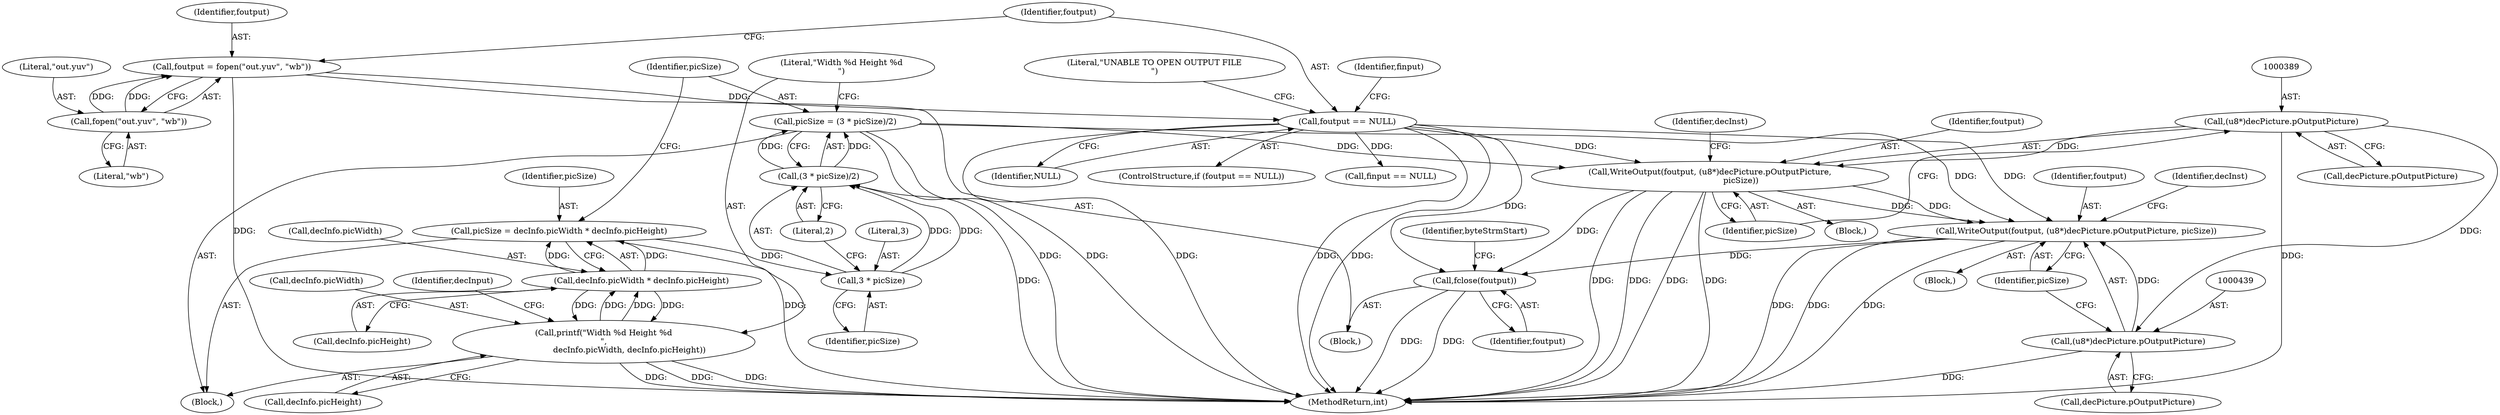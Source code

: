 digraph "0_Android_2b6f22dc64d456471a1dc6df09d515771d1427c8_1@API" {
"1000446" [label="(Call,fclose(foutput))"];
"1000436" [label="(Call,WriteOutput(foutput, (u8*)decPicture.pOutputPicture, picSize))"];
"1000165" [label="(Call,foutput == NULL)"];
"1000159" [label="(Call,foutput = fopen(\"out.yuv\", \"wb\"))"];
"1000161" [label="(Call,fopen(\"out.yuv\", \"wb\"))"];
"1000386" [label="(Call,WriteOutput(foutput, (u8*)decPicture.pOutputPicture,\n                        picSize))"];
"1000388" [label="(Call,(u8*)decPicture.pOutputPicture)"];
"1000303" [label="(Call,picSize = (3 * picSize)/2)"];
"1000305" [label="(Call,(3 * picSize)/2)"];
"1000306" [label="(Call,3 * picSize)"];
"1000294" [label="(Call,picSize = decInfo.picWidth * decInfo.picHeight)"];
"1000296" [label="(Call,decInfo.picWidth * decInfo.picHeight)"];
"1000310" [label="(Call,printf(\"Width %d Height %d\n\",\n                    decInfo.picWidth, decInfo.picHeight))"];
"1000438" [label="(Call,(u8*)decPicture.pOutputPicture)"];
"1000446" [label="(Call,fclose(foutput))"];
"1000309" [label="(Literal,2)"];
"1000297" [label="(Call,decInfo.picWidth)"];
"1000175" [label="(Identifier,finput)"];
"1000310" [label="(Call,printf(\"Width %d Height %d\n\",\n                    decInfo.picWidth, decInfo.picHeight))"];
"1000438" [label="(Call,(u8*)decPicture.pOutputPicture)"];
"1000386" [label="(Call,WriteOutput(foutput, (u8*)decPicture.pOutputPicture,\n                        picSize))"];
"1000437" [label="(Identifier,foutput)"];
"1000369" [label="(Block,)"];
"1000305" [label="(Call,(3 * picSize)/2)"];
"1000279" [label="(Block,)"];
"1000440" [label="(Call,decPicture.pOutputPicture)"];
"1000364" [label="(Identifier,decInst)"];
"1000390" [label="(Call,decPicture.pOutputPicture)"];
"1000294" [label="(Call,picSize = decInfo.picWidth * decInfo.picHeight)"];
"1000449" [label="(Identifier,byteStrmStart)"];
"1000163" [label="(Literal,\"wb\")"];
"1000315" [label="(Call,decInfo.picHeight)"];
"1000312" [label="(Call,decInfo.picWidth)"];
"1000162" [label="(Literal,\"out.yuv\")"];
"1000295" [label="(Identifier,picSize)"];
"1000452" [label="(MethodReturn,int)"];
"1000166" [label="(Identifier,foutput)"];
"1000160" [label="(Identifier,foutput)"];
"1000311" [label="(Literal,\"Width %d Height %d\n\")"];
"1000167" [label="(Identifier,NULL)"];
"1000303" [label="(Call,picSize = (3 * picSize)/2)"];
"1000307" [label="(Literal,3)"];
"1000393" [label="(Identifier,picSize)"];
"1000306" [label="(Call,3 * picSize)"];
"1000164" [label="(ControlStructure,if (foutput == NULL))"];
"1000387" [label="(Identifier,foutput)"];
"1000304" [label="(Identifier,picSize)"];
"1000170" [label="(Literal,\"UNABLE TO OPEN OUTPUT FILE\n\")"];
"1000419" [label="(Block,)"];
"1000300" [label="(Call,decInfo.picHeight)"];
"1000320" [label="(Identifier,decInput)"];
"1000132" [label="(Block,)"];
"1000447" [label="(Identifier,foutput)"];
"1000436" [label="(Call,WriteOutput(foutput, (u8*)decPicture.pOutputPicture, picSize))"];
"1000388" [label="(Call,(u8*)decPicture.pOutputPicture)"];
"1000308" [label="(Identifier,picSize)"];
"1000165" [label="(Call,foutput == NULL)"];
"1000296" [label="(Call,decInfo.picWidth * decInfo.picHeight)"];
"1000159" [label="(Call,foutput = fopen(\"out.yuv\", \"wb\"))"];
"1000443" [label="(Identifier,picSize)"];
"1000184" [label="(Call,finput == NULL)"];
"1000161" [label="(Call,fopen(\"out.yuv\", \"wb\"))"];
"1000414" [label="(Identifier,decInst)"];
"1000446" -> "1000132"  [label="AST: "];
"1000446" -> "1000447"  [label="CFG: "];
"1000447" -> "1000446"  [label="AST: "];
"1000449" -> "1000446"  [label="CFG: "];
"1000446" -> "1000452"  [label="DDG: "];
"1000446" -> "1000452"  [label="DDG: "];
"1000436" -> "1000446"  [label="DDG: "];
"1000165" -> "1000446"  [label="DDG: "];
"1000386" -> "1000446"  [label="DDG: "];
"1000436" -> "1000419"  [label="AST: "];
"1000436" -> "1000443"  [label="CFG: "];
"1000437" -> "1000436"  [label="AST: "];
"1000438" -> "1000436"  [label="AST: "];
"1000443" -> "1000436"  [label="AST: "];
"1000414" -> "1000436"  [label="CFG: "];
"1000436" -> "1000452"  [label="DDG: "];
"1000436" -> "1000452"  [label="DDG: "];
"1000436" -> "1000452"  [label="DDG: "];
"1000165" -> "1000436"  [label="DDG: "];
"1000386" -> "1000436"  [label="DDG: "];
"1000386" -> "1000436"  [label="DDG: "];
"1000438" -> "1000436"  [label="DDG: "];
"1000303" -> "1000436"  [label="DDG: "];
"1000165" -> "1000164"  [label="AST: "];
"1000165" -> "1000167"  [label="CFG: "];
"1000166" -> "1000165"  [label="AST: "];
"1000167" -> "1000165"  [label="AST: "];
"1000170" -> "1000165"  [label="CFG: "];
"1000175" -> "1000165"  [label="CFG: "];
"1000165" -> "1000452"  [label="DDG: "];
"1000165" -> "1000452"  [label="DDG: "];
"1000165" -> "1000452"  [label="DDG: "];
"1000159" -> "1000165"  [label="DDG: "];
"1000165" -> "1000184"  [label="DDG: "];
"1000165" -> "1000386"  [label="DDG: "];
"1000159" -> "1000132"  [label="AST: "];
"1000159" -> "1000161"  [label="CFG: "];
"1000160" -> "1000159"  [label="AST: "];
"1000161" -> "1000159"  [label="AST: "];
"1000166" -> "1000159"  [label="CFG: "];
"1000159" -> "1000452"  [label="DDG: "];
"1000161" -> "1000159"  [label="DDG: "];
"1000161" -> "1000159"  [label="DDG: "];
"1000161" -> "1000163"  [label="CFG: "];
"1000162" -> "1000161"  [label="AST: "];
"1000163" -> "1000161"  [label="AST: "];
"1000386" -> "1000369"  [label="AST: "];
"1000386" -> "1000393"  [label="CFG: "];
"1000387" -> "1000386"  [label="AST: "];
"1000388" -> "1000386"  [label="AST: "];
"1000393" -> "1000386"  [label="AST: "];
"1000364" -> "1000386"  [label="CFG: "];
"1000386" -> "1000452"  [label="DDG: "];
"1000386" -> "1000452"  [label="DDG: "];
"1000386" -> "1000452"  [label="DDG: "];
"1000386" -> "1000452"  [label="DDG: "];
"1000388" -> "1000386"  [label="DDG: "];
"1000303" -> "1000386"  [label="DDG: "];
"1000388" -> "1000390"  [label="CFG: "];
"1000389" -> "1000388"  [label="AST: "];
"1000390" -> "1000388"  [label="AST: "];
"1000393" -> "1000388"  [label="CFG: "];
"1000388" -> "1000452"  [label="DDG: "];
"1000388" -> "1000438"  [label="DDG: "];
"1000303" -> "1000279"  [label="AST: "];
"1000303" -> "1000305"  [label="CFG: "];
"1000304" -> "1000303"  [label="AST: "];
"1000305" -> "1000303"  [label="AST: "];
"1000311" -> "1000303"  [label="CFG: "];
"1000303" -> "1000452"  [label="DDG: "];
"1000303" -> "1000452"  [label="DDG: "];
"1000305" -> "1000303"  [label="DDG: "];
"1000305" -> "1000303"  [label="DDG: "];
"1000305" -> "1000309"  [label="CFG: "];
"1000306" -> "1000305"  [label="AST: "];
"1000309" -> "1000305"  [label="AST: "];
"1000305" -> "1000452"  [label="DDG: "];
"1000306" -> "1000305"  [label="DDG: "];
"1000306" -> "1000305"  [label="DDG: "];
"1000306" -> "1000308"  [label="CFG: "];
"1000307" -> "1000306"  [label="AST: "];
"1000308" -> "1000306"  [label="AST: "];
"1000309" -> "1000306"  [label="CFG: "];
"1000294" -> "1000306"  [label="DDG: "];
"1000294" -> "1000279"  [label="AST: "];
"1000294" -> "1000296"  [label="CFG: "];
"1000295" -> "1000294"  [label="AST: "];
"1000296" -> "1000294"  [label="AST: "];
"1000304" -> "1000294"  [label="CFG: "];
"1000294" -> "1000452"  [label="DDG: "];
"1000296" -> "1000294"  [label="DDG: "];
"1000296" -> "1000294"  [label="DDG: "];
"1000296" -> "1000300"  [label="CFG: "];
"1000297" -> "1000296"  [label="AST: "];
"1000300" -> "1000296"  [label="AST: "];
"1000310" -> "1000296"  [label="DDG: "];
"1000310" -> "1000296"  [label="DDG: "];
"1000296" -> "1000310"  [label="DDG: "];
"1000296" -> "1000310"  [label="DDG: "];
"1000310" -> "1000279"  [label="AST: "];
"1000310" -> "1000315"  [label="CFG: "];
"1000311" -> "1000310"  [label="AST: "];
"1000312" -> "1000310"  [label="AST: "];
"1000315" -> "1000310"  [label="AST: "];
"1000320" -> "1000310"  [label="CFG: "];
"1000310" -> "1000452"  [label="DDG: "];
"1000310" -> "1000452"  [label="DDG: "];
"1000310" -> "1000452"  [label="DDG: "];
"1000438" -> "1000440"  [label="CFG: "];
"1000439" -> "1000438"  [label="AST: "];
"1000440" -> "1000438"  [label="AST: "];
"1000443" -> "1000438"  [label="CFG: "];
"1000438" -> "1000452"  [label="DDG: "];
}
